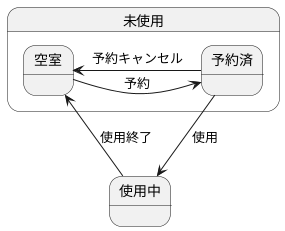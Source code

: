 @startuml 6-2

state 未使用 {
    空室 <-left- 予約済 :予約キャンセル
    空室 -right-> 予約済 : 予約
}

空室 <-- 使用中 : 使用終了
予約済 --> 使用中 : 使用

@enduml